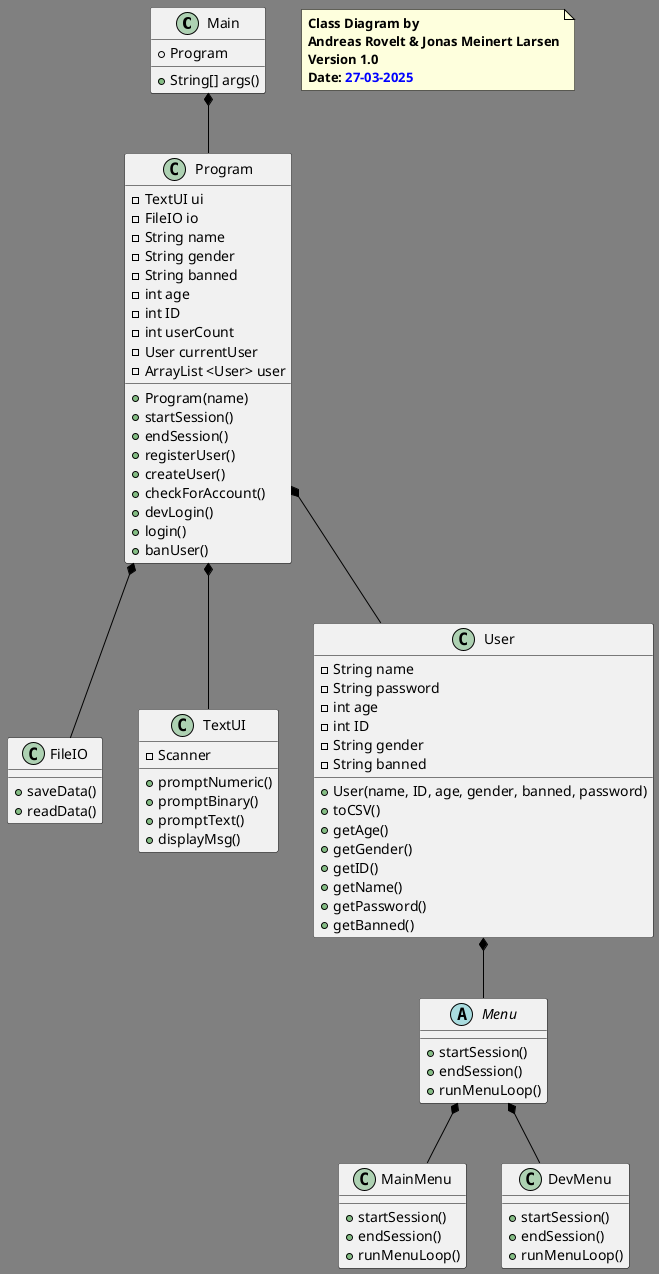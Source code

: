 @startuml

'By Andreas Rovelt & Jonas Meinert Larsen

'Visuals
<style>
document {
  BackGroundColor grey
}
root {
  FontColor #?black:white
  LineColor black
}
</style>

'Adding classes
class Main
class Program
class FileIO
class TextUI
class MainMenu
class DevMenu
class Menu
class User

'Sequence
Main *-- Program
Program *-- FileIO
Program *-- TextUI
Program *-- User
User *-- Menu
Menu *-- MainMenu
Menu *-- DevMenu

'Attributes & Methods
class Main {
    +Program
    +String[] args()
}

class Program {
    -TextUI ui
    -FileIO io
    -String name
    -String gender
    -String banned
    -int age
    -int ID
    -int userCount
    -User currentUser
    -ArrayList <User> user
    +Program(name)
    +startSession()
    +endSession()
    +registerUser()
    +createUser()
    +checkForAccount()
    +devLogin()
    +login()
    +banUser()
}

class FileIO {
    +saveData()
    +readData()
}

class TextUI {
    -Scanner
    +promptNumeric()
    +promptBinary()
    +promptText()
    +displayMsg()
}

abstract class Menu {
    +startSession()
    +endSession()
    +runMenuLoop()
}

class User {
    +User(name, ID, age, gender, banned, password)
    -String name
    -String password
    -int age
    -int ID
    -String gender
    -String banned
    +toCSV()
    +getAge()
    +getGender()
    +getID()
    +getName()
    +getPassword()
    +getBanned()
}

class MainMenu {
    +startSession()
    +endSession()
    +runMenuLoop()
}

class DevMenu {
    +startSession()
    +endSession()
    +runMenuLoop()
}


'Notes
note as n1
    <b>Class Diagram by</b>
    <b>Andreas Rovelt & Jonas Meinert Larsen</b>
    <b>Version 1.0</b>
    <b>Date: <color :blue>27-03-2025</color></b>
end note

@enduml